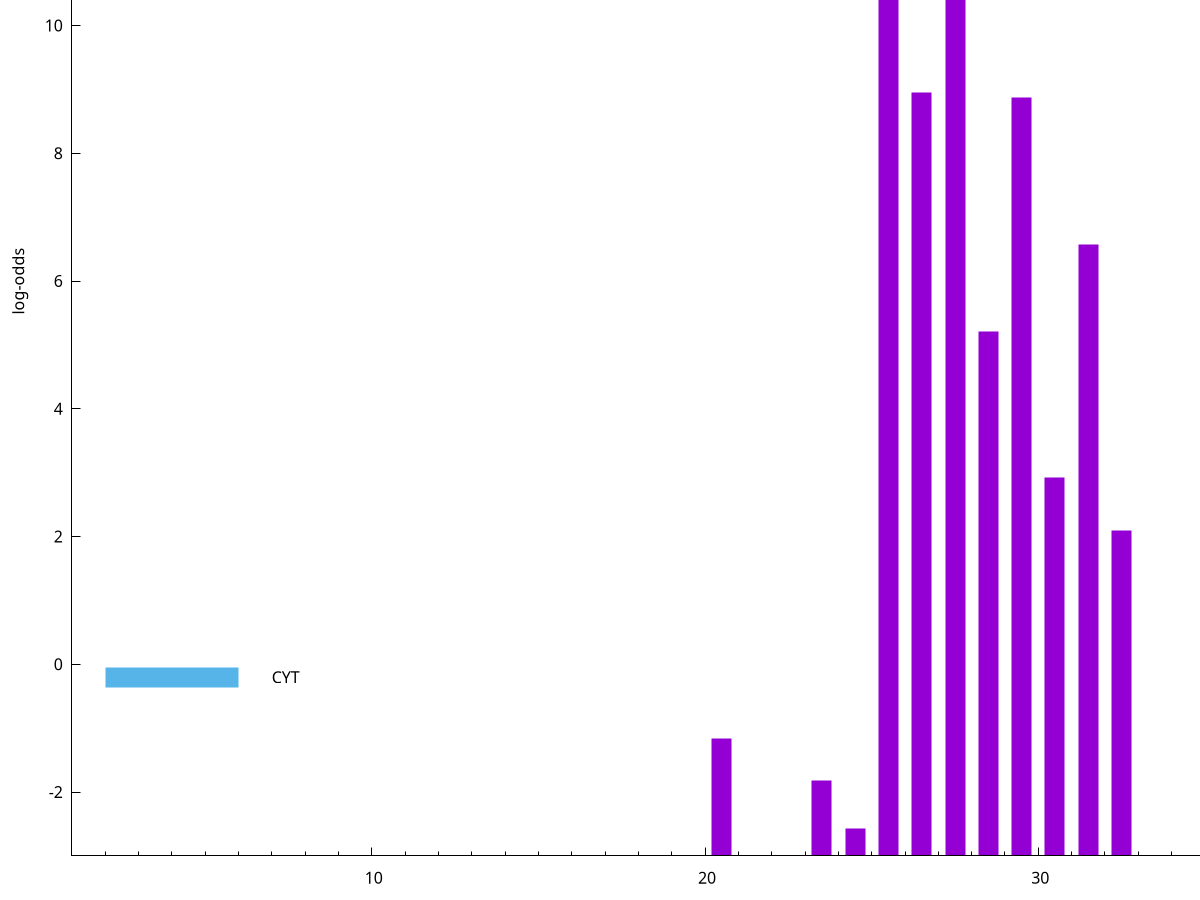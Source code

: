 set title "LipoP predictions for SRR3996236.gff"
set size 2., 1.4
set xrange [1:70] 
set mxtics 10
set yrange [-3:15]
set y2range [0:18]
set ylabel "log-odds"
set term postscript eps color solid "Helvetica" 30
set output "SRR3996236.gff5.eps"
set arrow from 2,14.2775 to 6,14.2775 nohead lt 1 lw 20
set label "SpI" at 7,14.2775
set arrow from 2,-0.200913 to 6,-0.200913 nohead lt 3 lw 20
set label "CYT" at 7,-0.200913
set arrow from 2,14.2775 to 6,14.2775 nohead lt 1 lw 20
set label "SpI" at 7,14.2775
# NOTE: The scores below are the log-odds scores with the threshold
# NOTE: subtracted (a hack to make gnuplot make the histogram all
# NOTE: look nice).
plot "-" axes x1y2 title "" with impulses lt 1 lw 20
27.500000 16.569300
25.500000 15.686400
26.500000 11.954780
29.500000 11.881610
31.500000 9.575080
28.500000 8.211560
30.500000 5.918320
32.500000 5.093560
20.500000 1.831340
23.500000 1.174300
24.500000 0.432760
e
exit
